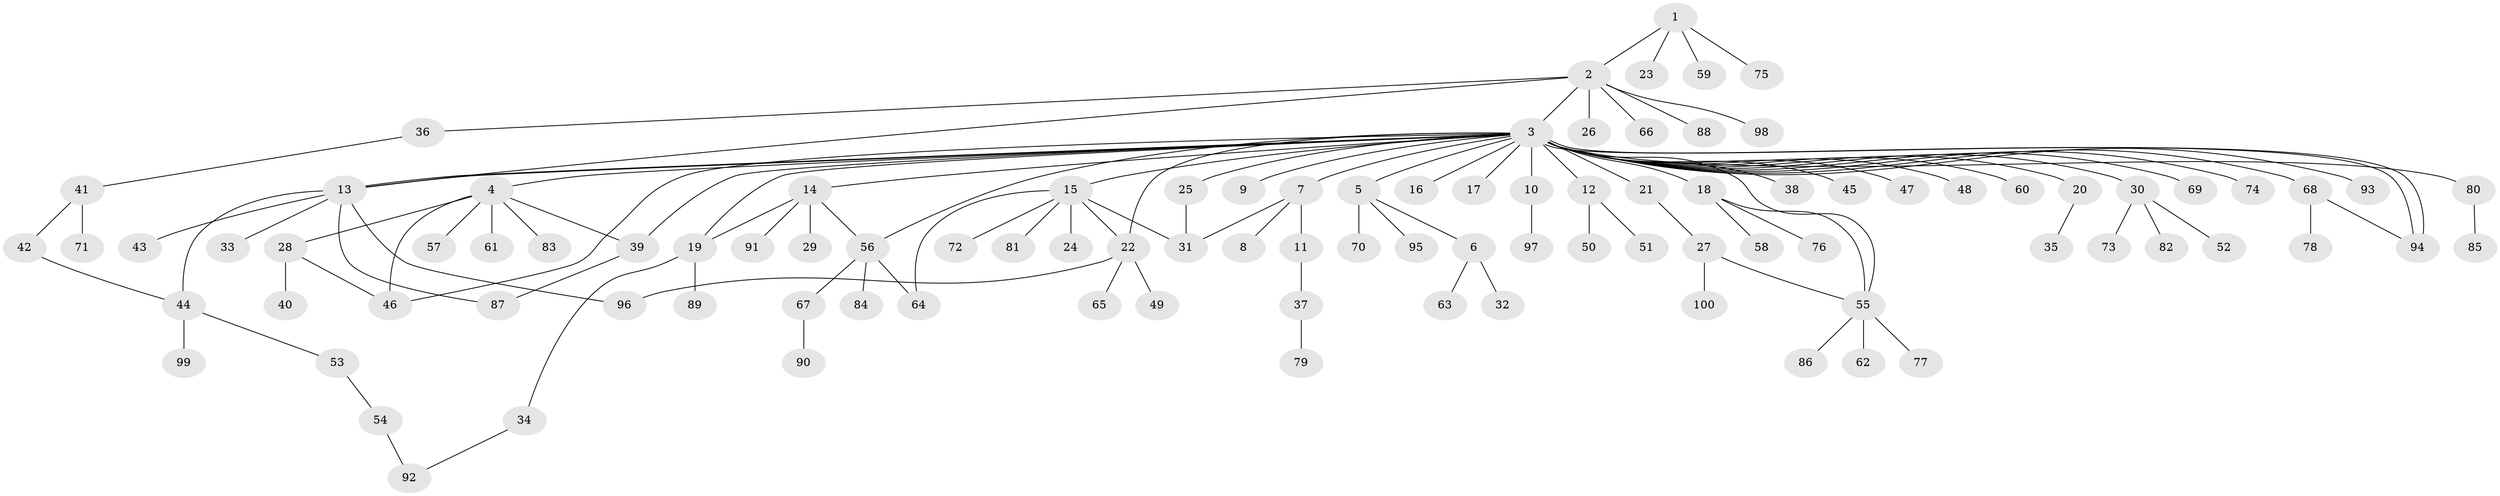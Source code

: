 // Generated by graph-tools (version 1.1) at 2025/11/02/21/25 10:11:08]
// undirected, 100 vertices, 118 edges
graph export_dot {
graph [start="1"]
  node [color=gray90,style=filled];
  1;
  2;
  3;
  4;
  5;
  6;
  7;
  8;
  9;
  10;
  11;
  12;
  13;
  14;
  15;
  16;
  17;
  18;
  19;
  20;
  21;
  22;
  23;
  24;
  25;
  26;
  27;
  28;
  29;
  30;
  31;
  32;
  33;
  34;
  35;
  36;
  37;
  38;
  39;
  40;
  41;
  42;
  43;
  44;
  45;
  46;
  47;
  48;
  49;
  50;
  51;
  52;
  53;
  54;
  55;
  56;
  57;
  58;
  59;
  60;
  61;
  62;
  63;
  64;
  65;
  66;
  67;
  68;
  69;
  70;
  71;
  72;
  73;
  74;
  75;
  76;
  77;
  78;
  79;
  80;
  81;
  82;
  83;
  84;
  85;
  86;
  87;
  88;
  89;
  90;
  91;
  92;
  93;
  94;
  95;
  96;
  97;
  98;
  99;
  100;
  1 -- 2;
  1 -- 23;
  1 -- 59;
  1 -- 75;
  2 -- 3;
  2 -- 13;
  2 -- 26;
  2 -- 36;
  2 -- 66;
  2 -- 88;
  2 -- 98;
  3 -- 4;
  3 -- 5;
  3 -- 7;
  3 -- 9;
  3 -- 10;
  3 -- 12;
  3 -- 13;
  3 -- 13;
  3 -- 14;
  3 -- 15;
  3 -- 16;
  3 -- 17;
  3 -- 18;
  3 -- 19;
  3 -- 20;
  3 -- 21;
  3 -- 22;
  3 -- 25;
  3 -- 30;
  3 -- 38;
  3 -- 39;
  3 -- 45;
  3 -- 46;
  3 -- 47;
  3 -- 48;
  3 -- 55;
  3 -- 56;
  3 -- 60;
  3 -- 68;
  3 -- 69;
  3 -- 74;
  3 -- 80;
  3 -- 93;
  3 -- 94;
  3 -- 94;
  4 -- 28;
  4 -- 39;
  4 -- 46;
  4 -- 57;
  4 -- 61;
  4 -- 83;
  5 -- 6;
  5 -- 70;
  5 -- 95;
  6 -- 32;
  6 -- 63;
  7 -- 8;
  7 -- 11;
  7 -- 31;
  10 -- 97;
  11 -- 37;
  12 -- 50;
  12 -- 51;
  13 -- 33;
  13 -- 43;
  13 -- 44;
  13 -- 87;
  13 -- 96;
  14 -- 19;
  14 -- 29;
  14 -- 56;
  14 -- 91;
  15 -- 22;
  15 -- 24;
  15 -- 31;
  15 -- 64;
  15 -- 72;
  15 -- 81;
  18 -- 55;
  18 -- 58;
  18 -- 76;
  19 -- 34;
  19 -- 89;
  20 -- 35;
  21 -- 27;
  22 -- 49;
  22 -- 65;
  22 -- 96;
  25 -- 31;
  27 -- 55;
  27 -- 100;
  28 -- 40;
  28 -- 46;
  30 -- 52;
  30 -- 73;
  30 -- 82;
  34 -- 92;
  36 -- 41;
  37 -- 79;
  39 -- 87;
  41 -- 42;
  41 -- 71;
  42 -- 44;
  44 -- 53;
  44 -- 99;
  53 -- 54;
  54 -- 92;
  55 -- 62;
  55 -- 77;
  55 -- 86;
  56 -- 64;
  56 -- 67;
  56 -- 84;
  67 -- 90;
  68 -- 78;
  68 -- 94;
  80 -- 85;
}
